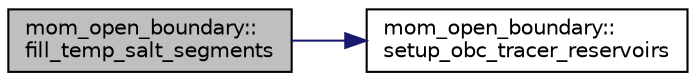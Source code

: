 digraph "mom_open_boundary::fill_temp_salt_segments"
{
 // INTERACTIVE_SVG=YES
 // LATEX_PDF_SIZE
  edge [fontname="Helvetica",fontsize="10",labelfontname="Helvetica",labelfontsize="10"];
  node [fontname="Helvetica",fontsize="10",shape=record];
  rankdir="LR";
  Node1 [label="mom_open_boundary::\lfill_temp_salt_segments",height=0.2,width=0.4,color="black", fillcolor="grey75", style="filled", fontcolor="black",tooltip=" "];
  Node1 -> Node2 [color="midnightblue",fontsize="10",style="solid",fontname="Helvetica"];
  Node2 [label="mom_open_boundary::\lsetup_obc_tracer_reservoirs",height=0.2,width=0.4,color="black", fillcolor="white", style="filled",URL="$namespacemom__open__boundary.html#a2578141730f51e42c56bb05c3648ea08",tooltip="Make sure the OBC tracer reservoirs are initialized."];
}
